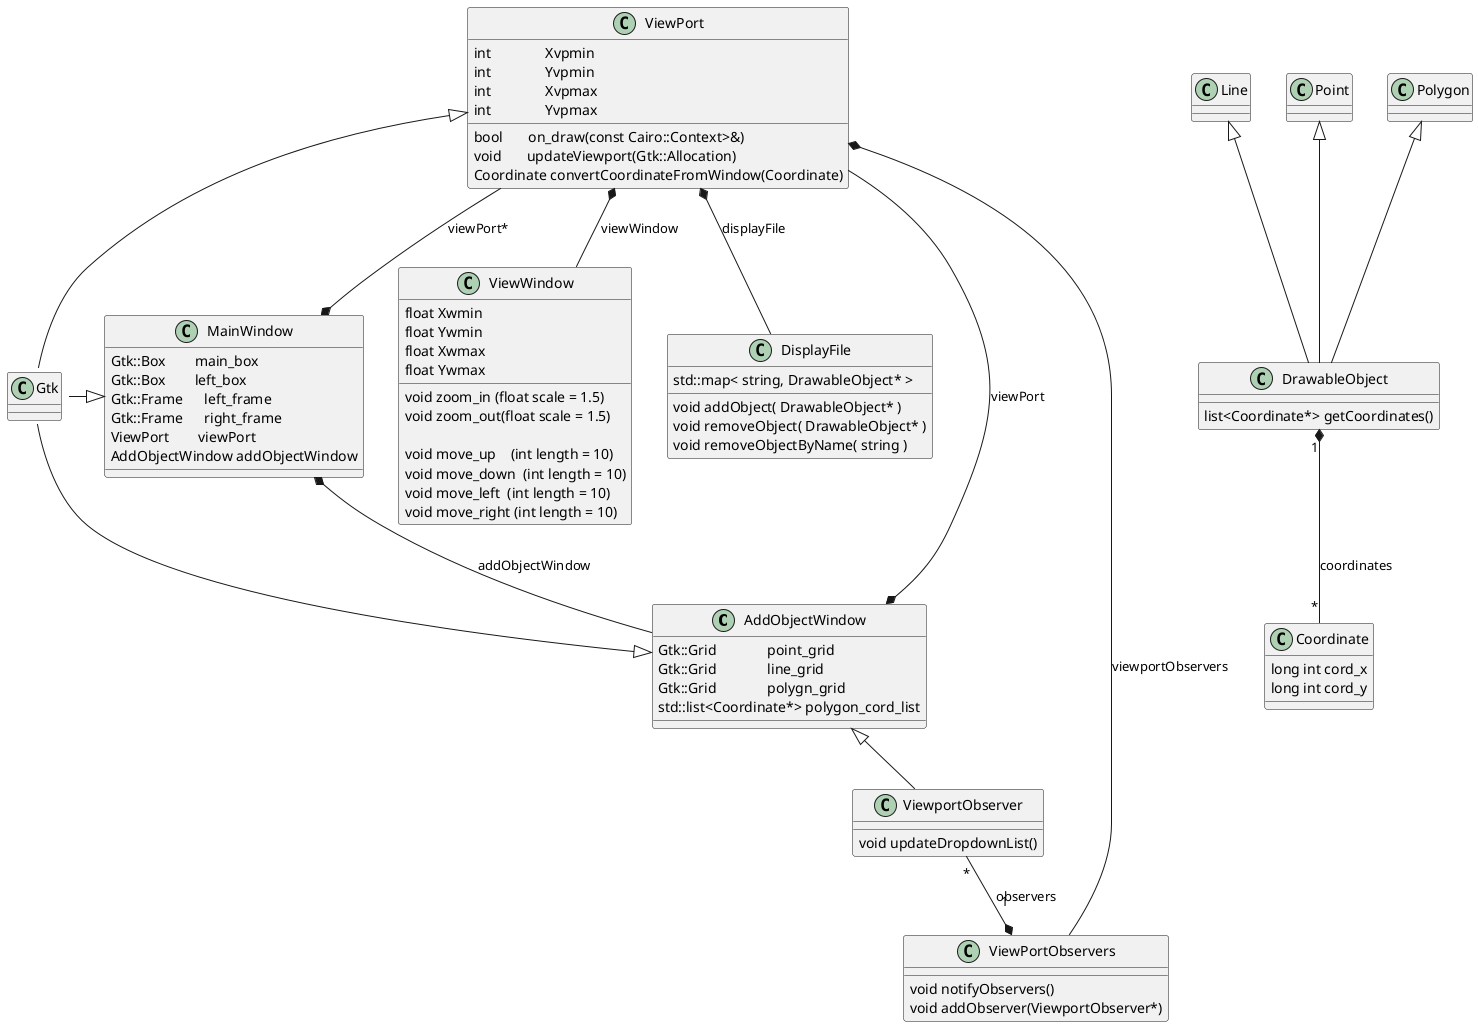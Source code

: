 
@startuml
  skinparam defaultFontName Consolas

  AddObjectWindow <|-- Gtk::Window
  AddObjectWindow <|-- ViewportObserver
  AddObjectWindow  *-- ViewPort        : viewPort

  Line               <|-- DrawableObject
  Point              <|-- DrawableObject
  Polygon            <|-- DrawableObject
  DrawableObject "1"  *-- "*" Coordinate: coordinates

  MainWindow      <|-left- Gtk::Window
  MainWindow       *-- ViewPort        : viewPort*
  MainWindow       *-- AddObjectWindow : addObjectWindow

  ViewPort   <|-right- Gtk::DrawingArea
  ViewPort    *-- ViewWindow           : viewWindow
  ViewPort    *-- DisplayFile          : displayFile
  ViewPort    *-- ViewPortObservers    : viewportObservers

  ViewPortObservers "1\n" *-up- "*" ViewportObserver : observers


  class AddObjectWindow {
    Gtk::Grid              point_grid
    Gtk::Grid              line_grid
    Gtk::Grid              polygn_grid
    std::list<Coordinate*> polygon_cord_list
  }

  class Coordinate {
    long int cord_x
    long int cord_y
  }

  class DisplayFile {
    std::map< string, DrawableObject* >
    void addObject( DrawableObject* )
    void removeObject( DrawableObject* )
    void removeObjectByName( string )
  }

  class DrawableObject {
    list<Coordinate*> getCoordinates()
  }

  class MainWindow {
    Gtk::Box        main_box
    Gtk::Box        left_box
    Gtk::Frame      left_frame
    Gtk::Frame      right_frame
    ViewPort        viewPort
    AddObjectWindow addObjectWindow
  }

  class ViewPort {
    int               Xvpmin
    int               Yvpmin
    int               Xvpmax
    int               Yvpmax

    bool       on_draw(const Cairo::Context>&)
    void       updateViewport(Gtk::Allocation)
    Coordinate convertCoordinateFromWindow(Coordinate)
  }

  class ViewportObserver {
    void updateDropdownList()
  }

  class ViewPortObservers {
    void notifyObservers()
    void addObserver(ViewportObserver*)
  }

  class ViewWindow {
    float Xwmin
    float Ywmin
    float Xwmax
    float Ywmax

    void zoom_in (float scale = 1.5)
    void zoom_out(float scale = 1.5)

    void move_up    (int length = 10)
    void move_down  (int length = 10)
    void move_left  (int length = 10)
    void move_right (int length = 10)
  }

@enduml
